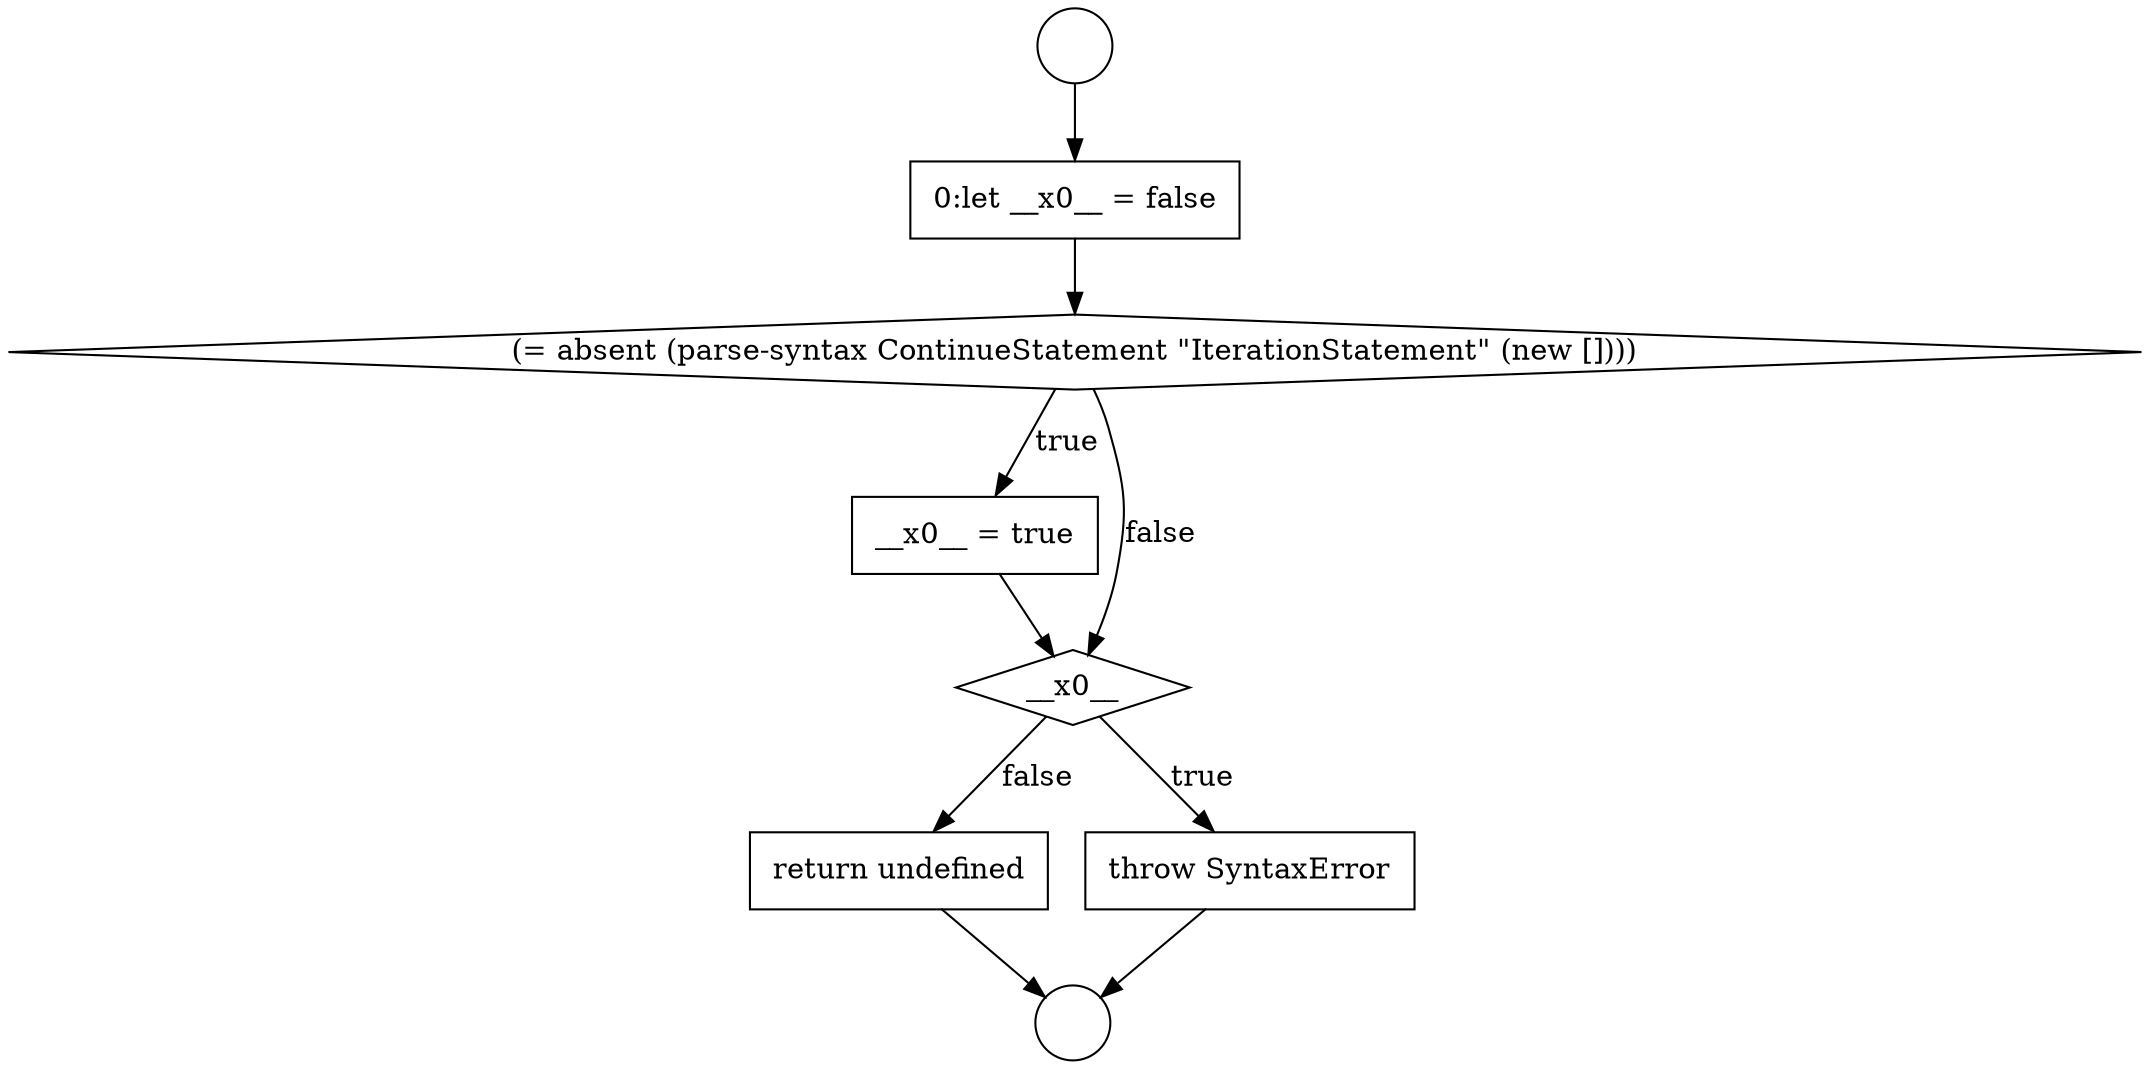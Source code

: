 digraph {
  node17274 [shape=none, margin=0, label=<<font color="black">
    <table border="0" cellborder="1" cellspacing="0" cellpadding="10">
      <tr><td align="left">0:let __x0__ = false</td></tr>
    </table>
  </font>> color="black" fillcolor="white" style=filled]
  node17273 [shape=circle label=" " color="black" fillcolor="white" style=filled]
  node17272 [shape=circle label=" " color="black" fillcolor="white" style=filled]
  node17279 [shape=none, margin=0, label=<<font color="black">
    <table border="0" cellborder="1" cellspacing="0" cellpadding="10">
      <tr><td align="left">return undefined</td></tr>
    </table>
  </font>> color="black" fillcolor="white" style=filled]
  node17278 [shape=none, margin=0, label=<<font color="black">
    <table border="0" cellborder="1" cellspacing="0" cellpadding="10">
      <tr><td align="left">throw SyntaxError</td></tr>
    </table>
  </font>> color="black" fillcolor="white" style=filled]
  node17275 [shape=diamond, label=<<font color="black">(= absent (parse-syntax ContinueStatement &quot;IterationStatement&quot; (new [])))</font>> color="black" fillcolor="white" style=filled]
  node17276 [shape=none, margin=0, label=<<font color="black">
    <table border="0" cellborder="1" cellspacing="0" cellpadding="10">
      <tr><td align="left">__x0__ = true</td></tr>
    </table>
  </font>> color="black" fillcolor="white" style=filled]
  node17277 [shape=diamond, label=<<font color="black">__x0__</font>> color="black" fillcolor="white" style=filled]
  node17274 -> node17275 [ color="black"]
  node17279 -> node17273 [ color="black"]
  node17275 -> node17276 [label=<<font color="black">true</font>> color="black"]
  node17275 -> node17277 [label=<<font color="black">false</font>> color="black"]
  node17272 -> node17274 [ color="black"]
  node17277 -> node17278 [label=<<font color="black">true</font>> color="black"]
  node17277 -> node17279 [label=<<font color="black">false</font>> color="black"]
  node17278 -> node17273 [ color="black"]
  node17276 -> node17277 [ color="black"]
}
